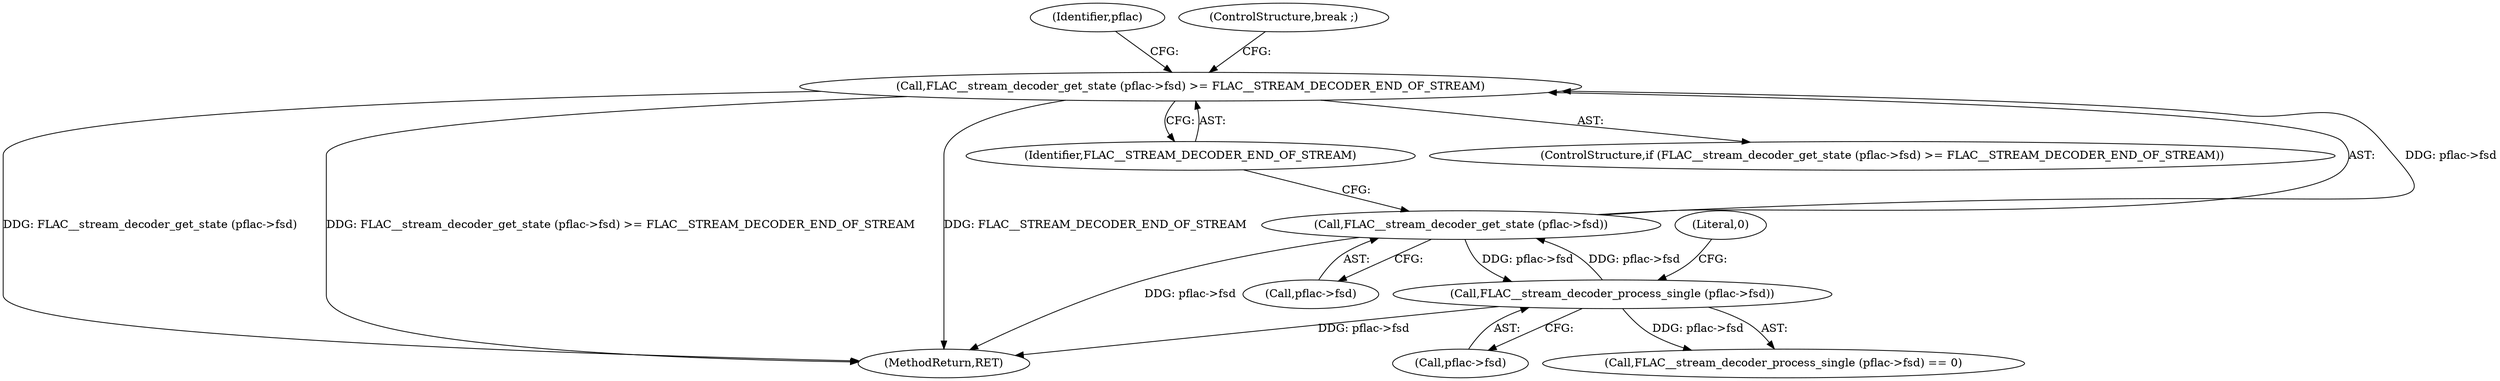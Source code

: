 digraph "1_libsndfile_60b234301adf258786d8b90be5c1d437fc8799e0_0@del" {
"1000168" [label="(Call,FLAC__stream_decoder_get_state (pflac->fsd) >= FLAC__STREAM_DECODER_END_OF_STREAM)"];
"1000169" [label="(Call,FLAC__stream_decoder_get_state (pflac->fsd))"];
"1000161" [label="(Call,FLAC__stream_decoder_process_single (pflac->fsd))"];
"1000184" [label="(MethodReturn,RET)"];
"1000168" [label="(Call,FLAC__stream_decoder_get_state (pflac->fsd) >= FLAC__STREAM_DECODER_END_OF_STREAM)"];
"1000161" [label="(Call,FLAC__stream_decoder_process_single (pflac->fsd))"];
"1000162" [label="(Call,pflac->fsd)"];
"1000173" [label="(Identifier,FLAC__STREAM_DECODER_END_OF_STREAM)"];
"1000167" [label="(ControlStructure,if (FLAC__stream_decoder_get_state (pflac->fsd) >= FLAC__STREAM_DECODER_END_OF_STREAM))"];
"1000153" [label="(Identifier,pflac)"];
"1000169" [label="(Call,FLAC__stream_decoder_get_state (pflac->fsd))"];
"1000174" [label="(ControlStructure,break ;)"];
"1000165" [label="(Literal,0)"];
"1000160" [label="(Call,FLAC__stream_decoder_process_single (pflac->fsd) == 0)"];
"1000170" [label="(Call,pflac->fsd)"];
"1000168" -> "1000167"  [label="AST: "];
"1000168" -> "1000173"  [label="CFG: "];
"1000169" -> "1000168"  [label="AST: "];
"1000173" -> "1000168"  [label="AST: "];
"1000153" -> "1000168"  [label="CFG: "];
"1000174" -> "1000168"  [label="CFG: "];
"1000168" -> "1000184"  [label="DDG: FLAC__stream_decoder_get_state (pflac->fsd)"];
"1000168" -> "1000184"  [label="DDG: FLAC__stream_decoder_get_state (pflac->fsd) >= FLAC__STREAM_DECODER_END_OF_STREAM"];
"1000168" -> "1000184"  [label="DDG: FLAC__STREAM_DECODER_END_OF_STREAM"];
"1000169" -> "1000168"  [label="DDG: pflac->fsd"];
"1000169" -> "1000170"  [label="CFG: "];
"1000170" -> "1000169"  [label="AST: "];
"1000173" -> "1000169"  [label="CFG: "];
"1000169" -> "1000184"  [label="DDG: pflac->fsd"];
"1000169" -> "1000161"  [label="DDG: pflac->fsd"];
"1000161" -> "1000169"  [label="DDG: pflac->fsd"];
"1000161" -> "1000160"  [label="AST: "];
"1000161" -> "1000162"  [label="CFG: "];
"1000162" -> "1000161"  [label="AST: "];
"1000165" -> "1000161"  [label="CFG: "];
"1000161" -> "1000184"  [label="DDG: pflac->fsd"];
"1000161" -> "1000160"  [label="DDG: pflac->fsd"];
}
